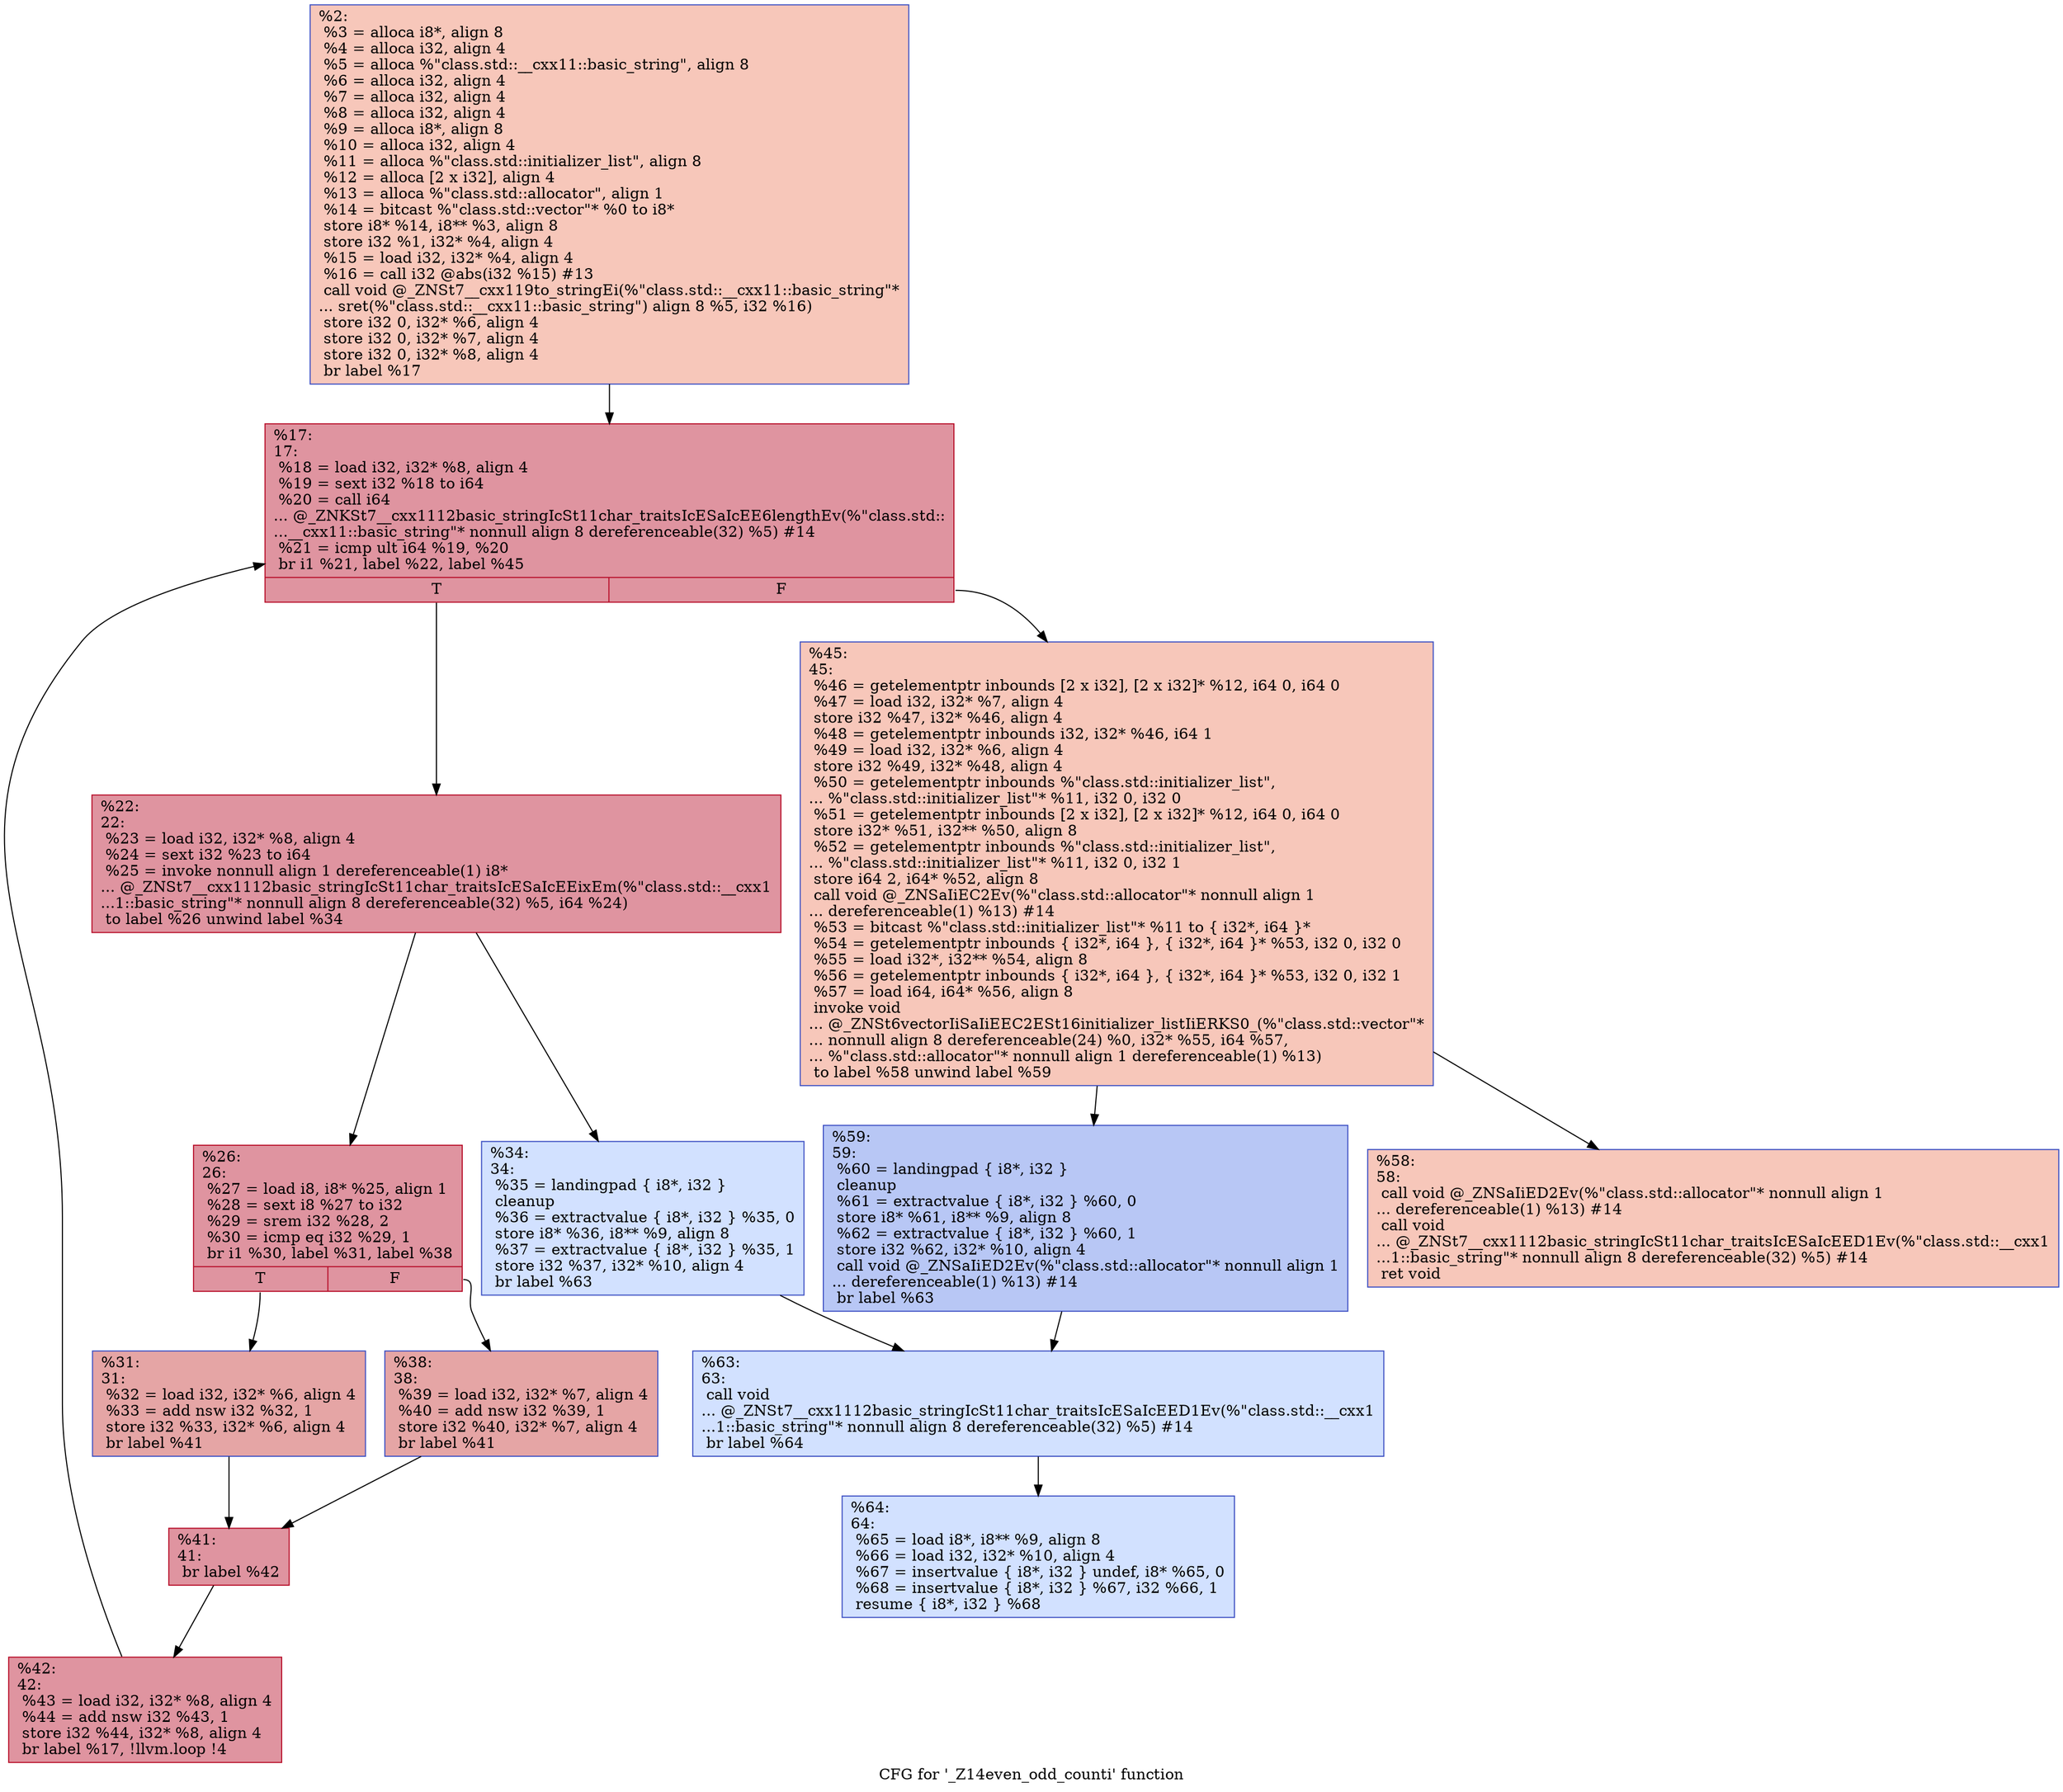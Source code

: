 digraph "CFG for '_Z14even_odd_counti' function" {
	label="CFG for '_Z14even_odd_counti' function";

	Node0x55e64c551c30 [shape=record,color="#3d50c3ff", style=filled, fillcolor="#ec7f6370",label="{%2:\l  %3 = alloca i8*, align 8\l  %4 = alloca i32, align 4\l  %5 = alloca %\"class.std::__cxx11::basic_string\", align 8\l  %6 = alloca i32, align 4\l  %7 = alloca i32, align 4\l  %8 = alloca i32, align 4\l  %9 = alloca i8*, align 8\l  %10 = alloca i32, align 4\l  %11 = alloca %\"class.std::initializer_list\", align 8\l  %12 = alloca [2 x i32], align 4\l  %13 = alloca %\"class.std::allocator\", align 1\l  %14 = bitcast %\"class.std::vector\"* %0 to i8*\l  store i8* %14, i8** %3, align 8\l  store i32 %1, i32* %4, align 4\l  %15 = load i32, i32* %4, align 4\l  %16 = call i32 @abs(i32 %15) #13\l  call void @_ZNSt7__cxx119to_stringEi(%\"class.std::__cxx11::basic_string\"*\l... sret(%\"class.std::__cxx11::basic_string\") align 8 %5, i32 %16)\l  store i32 0, i32* %6, align 4\l  store i32 0, i32* %7, align 4\l  store i32 0, i32* %8, align 4\l  br label %17\l}"];
	Node0x55e64c551c30 -> Node0x55e64c553060;
	Node0x55e64c553060 [shape=record,color="#b70d28ff", style=filled, fillcolor="#b70d2870",label="{%17:\l17:                                               \l  %18 = load i32, i32* %8, align 4\l  %19 = sext i32 %18 to i64\l  %20 = call i64\l... @_ZNKSt7__cxx1112basic_stringIcSt11char_traitsIcESaIcEE6lengthEv(%\"class.std::\l...__cxx11::basic_string\"* nonnull align 8 dereferenceable(32) %5) #14\l  %21 = icmp ult i64 %19, %20\l  br i1 %21, label %22, label %45\l|{<s0>T|<s1>F}}"];
	Node0x55e64c553060:s0 -> Node0x55e64c553200;
	Node0x55e64c553060:s1 -> Node0x55e64c553590;
	Node0x55e64c553200 [shape=record,color="#b70d28ff", style=filled, fillcolor="#b70d2870",label="{%22:\l22:                                               \l  %23 = load i32, i32* %8, align 4\l  %24 = sext i32 %23 to i64\l  %25 = invoke nonnull align 1 dereferenceable(1) i8*\l... @_ZNSt7__cxx1112basic_stringIcSt11char_traitsIcESaIcEEixEm(%\"class.std::__cxx1\l...1::basic_string\"* nonnull align 8 dereferenceable(32) %5, i64 %24)\l          to label %26 unwind label %34\l}"];
	Node0x55e64c553200 -> Node0x55e64c553800;
	Node0x55e64c553200 -> Node0x55e64c553850;
	Node0x55e64c553800 [shape=record,color="#b70d28ff", style=filled, fillcolor="#b70d2870",label="{%26:\l26:                                               \l  %27 = load i8, i8* %25, align 1\l  %28 = sext i8 %27 to i32\l  %29 = srem i32 %28, 2\l  %30 = icmp eq i32 %29, 1\l  br i1 %30, label %31, label %38\l|{<s0>T|<s1>F}}"];
	Node0x55e64c553800:s0 -> Node0x55e64c5537b0;
	Node0x55e64c553800:s1 -> Node0x55e64c553e40;
	Node0x55e64c5537b0 [shape=record,color="#3d50c3ff", style=filled, fillcolor="#c5333470",label="{%31:\l31:                                               \l  %32 = load i32, i32* %6, align 4\l  %33 = add nsw i32 %32, 1\l  store i32 %33, i32* %6, align 4\l  br label %41\l}"];
	Node0x55e64c5537b0 -> Node0x55e64c554320;
	Node0x55e64c553850 [shape=record,color="#3d50c3ff", style=filled, fillcolor="#9abbff70",label="{%34:\l34:                                               \l  %35 = landingpad \{ i8*, i32 \}\l          cleanup\l  %36 = extractvalue \{ i8*, i32 \} %35, 0\l  store i8* %36, i8** %9, align 8\l  %37 = extractvalue \{ i8*, i32 \} %35, 1\l  store i32 %37, i32* %10, align 4\l  br label %63\l}"];
	Node0x55e64c553850 -> Node0x55e64c554880;
	Node0x55e64c553e40 [shape=record,color="#3d50c3ff", style=filled, fillcolor="#c5333470",label="{%38:\l38:                                               \l  %39 = load i32, i32* %7, align 4\l  %40 = add nsw i32 %39, 1\l  store i32 %40, i32* %7, align 4\l  br label %41\l}"];
	Node0x55e64c553e40 -> Node0x55e64c554320;
	Node0x55e64c554320 [shape=record,color="#b70d28ff", style=filled, fillcolor="#b70d2870",label="{%41:\l41:                                               \l  br label %42\l}"];
	Node0x55e64c554320 -> Node0x55e64c554b40;
	Node0x55e64c554b40 [shape=record,color="#b70d28ff", style=filled, fillcolor="#b70d2870",label="{%42:\l42:                                               \l  %43 = load i32, i32* %8, align 4\l  %44 = add nsw i32 %43, 1\l  store i32 %44, i32* %8, align 4\l  br label %17, !llvm.loop !4\l}"];
	Node0x55e64c554b40 -> Node0x55e64c553060;
	Node0x55e64c553590 [shape=record,color="#3d50c3ff", style=filled, fillcolor="#ec7f6370",label="{%45:\l45:                                               \l  %46 = getelementptr inbounds [2 x i32], [2 x i32]* %12, i64 0, i64 0\l  %47 = load i32, i32* %7, align 4\l  store i32 %47, i32* %46, align 4\l  %48 = getelementptr inbounds i32, i32* %46, i64 1\l  %49 = load i32, i32* %6, align 4\l  store i32 %49, i32* %48, align 4\l  %50 = getelementptr inbounds %\"class.std::initializer_list\",\l... %\"class.std::initializer_list\"* %11, i32 0, i32 0\l  %51 = getelementptr inbounds [2 x i32], [2 x i32]* %12, i64 0, i64 0\l  store i32* %51, i32** %50, align 8\l  %52 = getelementptr inbounds %\"class.std::initializer_list\",\l... %\"class.std::initializer_list\"* %11, i32 0, i32 1\l  store i64 2, i64* %52, align 8\l  call void @_ZNSaIiEC2Ev(%\"class.std::allocator\"* nonnull align 1\l... dereferenceable(1) %13) #14\l  %53 = bitcast %\"class.std::initializer_list\"* %11 to \{ i32*, i64 \}*\l  %54 = getelementptr inbounds \{ i32*, i64 \}, \{ i32*, i64 \}* %53, i32 0, i32 0\l  %55 = load i32*, i32** %54, align 8\l  %56 = getelementptr inbounds \{ i32*, i64 \}, \{ i32*, i64 \}* %53, i32 0, i32 1\l  %57 = load i64, i64* %56, align 8\l  invoke void\l... @_ZNSt6vectorIiSaIiEEC2ESt16initializer_listIiERKS0_(%\"class.std::vector\"*\l... nonnull align 8 dereferenceable(24) %0, i32* %55, i64 %57,\l... %\"class.std::allocator\"* nonnull align 1 dereferenceable(1) %13)\l          to label %58 unwind label %59\l}"];
	Node0x55e64c553590 -> Node0x55e64c556550;
	Node0x55e64c553590 -> Node0x55e64c5565e0;
	Node0x55e64c556550 [shape=record,color="#3d50c3ff", style=filled, fillcolor="#ec7f6370",label="{%58:\l58:                                               \l  call void @_ZNSaIiED2Ev(%\"class.std::allocator\"* nonnull align 1\l... dereferenceable(1) %13) #14\l  call void\l... @_ZNSt7__cxx1112basic_stringIcSt11char_traitsIcESaIcEED1Ev(%\"class.std::__cxx1\l...1::basic_string\"* nonnull align 8 dereferenceable(32) %5) #14\l  ret void\l}"];
	Node0x55e64c5565e0 [shape=record,color="#3d50c3ff", style=filled, fillcolor="#5f7fe870",label="{%59:\l59:                                               \l  %60 = landingpad \{ i8*, i32 \}\l          cleanup\l  %61 = extractvalue \{ i8*, i32 \} %60, 0\l  store i8* %61, i8** %9, align 8\l  %62 = extractvalue \{ i8*, i32 \} %60, 1\l  store i32 %62, i32* %10, align 4\l  call void @_ZNSaIiED2Ev(%\"class.std::allocator\"* nonnull align 1\l... dereferenceable(1) %13) #14\l  br label %63\l}"];
	Node0x55e64c5565e0 -> Node0x55e64c554880;
	Node0x55e64c554880 [shape=record,color="#3d50c3ff", style=filled, fillcolor="#9abbff70",label="{%63:\l63:                                               \l  call void\l... @_ZNSt7__cxx1112basic_stringIcSt11char_traitsIcESaIcEED1Ev(%\"class.std::__cxx1\l...1::basic_string\"* nonnull align 8 dereferenceable(32) %5) #14\l  br label %64\l}"];
	Node0x55e64c554880 -> Node0x55e64c557290;
	Node0x55e64c557290 [shape=record,color="#3d50c3ff", style=filled, fillcolor="#9abbff70",label="{%64:\l64:                                               \l  %65 = load i8*, i8** %9, align 8\l  %66 = load i32, i32* %10, align 4\l  %67 = insertvalue \{ i8*, i32 \} undef, i8* %65, 0\l  %68 = insertvalue \{ i8*, i32 \} %67, i32 %66, 1\l  resume \{ i8*, i32 \} %68\l}"];
}
